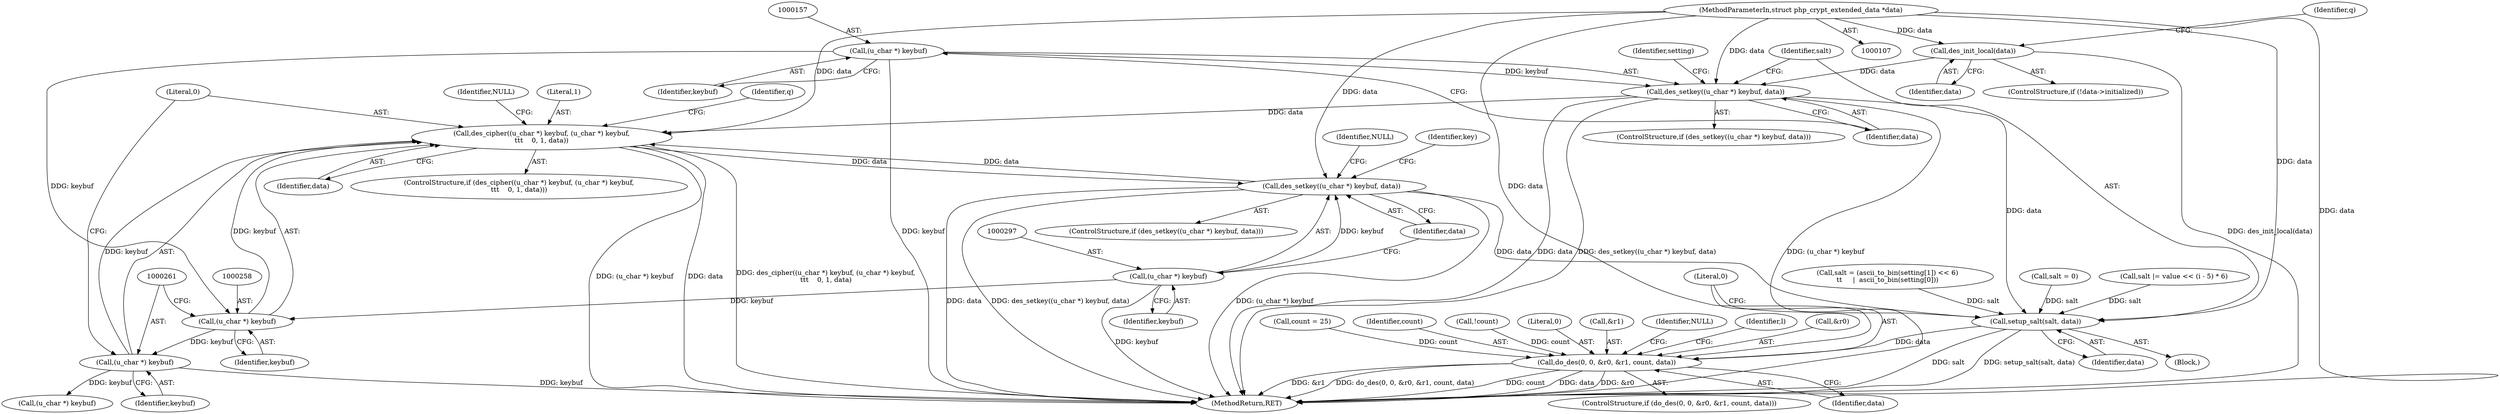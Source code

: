 digraph "0_php_aab49e934de1fff046e659cbec46e3d053b41c34@pointer" {
"1000256" [label="(Call,des_cipher((u_char *) keybuf, (u_char *) keybuf,\n\t\t\t    0, 1, data))"];
"1000257" [label="(Call,(u_char *) keybuf)"];
"1000296" [label="(Call,(u_char *) keybuf)"];
"1000156" [label="(Call,(u_char *) keybuf)"];
"1000260" [label="(Call,(u_char *) keybuf)"];
"1000155" [label="(Call,des_setkey((u_char *) keybuf, data))"];
"1000126" [label="(Call,des_init_local(data))"];
"1000110" [label="(MethodParameterIn,struct php_crypt_extended_data *data)"];
"1000295" [label="(Call,des_setkey((u_char *) keybuf, data))"];
"1000256" [label="(Call,des_cipher((u_char *) keybuf, (u_char *) keybuf,\n\t\t\t    0, 1, data))"];
"1000381" [label="(Call,setup_salt(salt, data))"];
"1000385" [label="(Call,do_des(0, 0, &r0, &r1, count, data))"];
"1000154" [label="(ControlStructure,if (des_setkey((u_char *) keybuf, data)))"];
"1000260" [label="(Call,(u_char *) keybuf)"];
"1000269" [label="(Identifier,q)"];
"1000110" [label="(MethodParameterIn,struct php_crypt_extended_data *data)"];
"1000387" [label="(Literal,0)"];
"1000256" [label="(Call,des_cipher((u_char *) keybuf, (u_char *) keybuf,\n\t\t\t    0, 1, data))"];
"1000163" [label="(Identifier,setting)"];
"1000253" [label="(Identifier,key)"];
"1000390" [label="(Call,&r1)"];
"1000155" [label="(Call,des_setkey((u_char *) keybuf, data))"];
"1000296" [label="(Call,(u_char *) keybuf)"];
"1000294" [label="(ControlStructure,if (des_setkey((u_char *) keybuf, data)))"];
"1000216" [label="(Call,salt = 0)"];
"1000395" [label="(Identifier,NULL)"];
"1000301" [label="(Identifier,NULL)"];
"1000298" [label="(Identifier,keybuf)"];
"1000397" [label="(Identifier,l)"];
"1000270" [label="(Call,(u_char *) keybuf)"];
"1000159" [label="(Identifier,data)"];
"1000259" [label="(Identifier,keybuf)"];
"1000257" [label="(Call,(u_char *) keybuf)"];
"1000265" [label="(Identifier,data)"];
"1000299" [label="(Identifier,data)"];
"1000262" [label="(Identifier,keybuf)"];
"1000383" [label="(Identifier,data)"];
"1000267" [label="(Identifier,NULL)"];
"1000388" [label="(Call,&r0)"];
"1000295" [label="(Call,des_setkey((u_char *) keybuf, data))"];
"1000242" [label="(Call,salt |= value << (i - 5) * 6)"];
"1000326" [label="(Call,count = 25)"];
"1000264" [label="(Literal,1)"];
"1000382" [label="(Identifier,salt)"];
"1000381" [label="(Call,setup_salt(salt, data))"];
"1000127" [label="(Identifier,data)"];
"1000386" [label="(Literal,0)"];
"1000392" [label="(Identifier,count)"];
"1000341" [label="(Call,salt = (ascii_to_bin(setting[1]) << 6)\n\t\t     |  ascii_to_bin(setting[0]))"];
"1000207" [label="(Call,!count)"];
"1000540" [label="(MethodReturn,RET)"];
"1000384" [label="(ControlStructure,if (do_des(0, 0, &r0, &r1, count, data)))"];
"1000255" [label="(ControlStructure,if (des_cipher((u_char *) keybuf, (u_char *) keybuf,\n\t\t\t    0, 1, data)))"];
"1000156" [label="(Call,(u_char *) keybuf)"];
"1000121" [label="(ControlStructure,if (!data->initialized))"];
"1000385" [label="(Call,do_des(0, 0, &r0, &r1, count, data))"];
"1000393" [label="(Identifier,data)"];
"1000263" [label="(Literal,0)"];
"1000158" [label="(Identifier,keybuf)"];
"1000126" [label="(Call,des_init_local(data))"];
"1000129" [label="(Identifier,q)"];
"1000111" [label="(Block,)"];
"1000256" -> "1000255"  [label="AST: "];
"1000256" -> "1000265"  [label="CFG: "];
"1000257" -> "1000256"  [label="AST: "];
"1000260" -> "1000256"  [label="AST: "];
"1000263" -> "1000256"  [label="AST: "];
"1000264" -> "1000256"  [label="AST: "];
"1000265" -> "1000256"  [label="AST: "];
"1000267" -> "1000256"  [label="CFG: "];
"1000269" -> "1000256"  [label="CFG: "];
"1000256" -> "1000540"  [label="DDG: (u_char *) keybuf"];
"1000256" -> "1000540"  [label="DDG: data"];
"1000256" -> "1000540"  [label="DDG: des_cipher((u_char *) keybuf, (u_char *) keybuf,\n\t\t\t    0, 1, data)"];
"1000257" -> "1000256"  [label="DDG: keybuf"];
"1000260" -> "1000256"  [label="DDG: keybuf"];
"1000155" -> "1000256"  [label="DDG: data"];
"1000295" -> "1000256"  [label="DDG: data"];
"1000110" -> "1000256"  [label="DDG: data"];
"1000256" -> "1000295"  [label="DDG: data"];
"1000257" -> "1000259"  [label="CFG: "];
"1000258" -> "1000257"  [label="AST: "];
"1000259" -> "1000257"  [label="AST: "];
"1000261" -> "1000257"  [label="CFG: "];
"1000296" -> "1000257"  [label="DDG: keybuf"];
"1000156" -> "1000257"  [label="DDG: keybuf"];
"1000257" -> "1000260"  [label="DDG: keybuf"];
"1000296" -> "1000295"  [label="AST: "];
"1000296" -> "1000298"  [label="CFG: "];
"1000297" -> "1000296"  [label="AST: "];
"1000298" -> "1000296"  [label="AST: "];
"1000299" -> "1000296"  [label="CFG: "];
"1000296" -> "1000540"  [label="DDG: keybuf"];
"1000296" -> "1000295"  [label="DDG: keybuf"];
"1000156" -> "1000155"  [label="AST: "];
"1000156" -> "1000158"  [label="CFG: "];
"1000157" -> "1000156"  [label="AST: "];
"1000158" -> "1000156"  [label="AST: "];
"1000159" -> "1000156"  [label="CFG: "];
"1000156" -> "1000540"  [label="DDG: keybuf"];
"1000156" -> "1000155"  [label="DDG: keybuf"];
"1000260" -> "1000262"  [label="CFG: "];
"1000261" -> "1000260"  [label="AST: "];
"1000262" -> "1000260"  [label="AST: "];
"1000263" -> "1000260"  [label="CFG: "];
"1000260" -> "1000540"  [label="DDG: keybuf"];
"1000260" -> "1000270"  [label="DDG: keybuf"];
"1000155" -> "1000154"  [label="AST: "];
"1000155" -> "1000159"  [label="CFG: "];
"1000159" -> "1000155"  [label="AST: "];
"1000163" -> "1000155"  [label="CFG: "];
"1000382" -> "1000155"  [label="CFG: "];
"1000155" -> "1000540"  [label="DDG: data"];
"1000155" -> "1000540"  [label="DDG: des_setkey((u_char *) keybuf, data)"];
"1000155" -> "1000540"  [label="DDG: (u_char *) keybuf"];
"1000126" -> "1000155"  [label="DDG: data"];
"1000110" -> "1000155"  [label="DDG: data"];
"1000155" -> "1000381"  [label="DDG: data"];
"1000126" -> "1000121"  [label="AST: "];
"1000126" -> "1000127"  [label="CFG: "];
"1000127" -> "1000126"  [label="AST: "];
"1000129" -> "1000126"  [label="CFG: "];
"1000126" -> "1000540"  [label="DDG: des_init_local(data)"];
"1000110" -> "1000126"  [label="DDG: data"];
"1000110" -> "1000107"  [label="AST: "];
"1000110" -> "1000540"  [label="DDG: data"];
"1000110" -> "1000295"  [label="DDG: data"];
"1000110" -> "1000381"  [label="DDG: data"];
"1000110" -> "1000385"  [label="DDG: data"];
"1000295" -> "1000294"  [label="AST: "];
"1000295" -> "1000299"  [label="CFG: "];
"1000299" -> "1000295"  [label="AST: "];
"1000253" -> "1000295"  [label="CFG: "];
"1000301" -> "1000295"  [label="CFG: "];
"1000295" -> "1000540"  [label="DDG: (u_char *) keybuf"];
"1000295" -> "1000540"  [label="DDG: data"];
"1000295" -> "1000540"  [label="DDG: des_setkey((u_char *) keybuf, data)"];
"1000295" -> "1000381"  [label="DDG: data"];
"1000381" -> "1000111"  [label="AST: "];
"1000381" -> "1000383"  [label="CFG: "];
"1000382" -> "1000381"  [label="AST: "];
"1000383" -> "1000381"  [label="AST: "];
"1000386" -> "1000381"  [label="CFG: "];
"1000381" -> "1000540"  [label="DDG: salt"];
"1000381" -> "1000540"  [label="DDG: setup_salt(salt, data)"];
"1000216" -> "1000381"  [label="DDG: salt"];
"1000341" -> "1000381"  [label="DDG: salt"];
"1000242" -> "1000381"  [label="DDG: salt"];
"1000381" -> "1000385"  [label="DDG: data"];
"1000385" -> "1000384"  [label="AST: "];
"1000385" -> "1000393"  [label="CFG: "];
"1000386" -> "1000385"  [label="AST: "];
"1000387" -> "1000385"  [label="AST: "];
"1000388" -> "1000385"  [label="AST: "];
"1000390" -> "1000385"  [label="AST: "];
"1000392" -> "1000385"  [label="AST: "];
"1000393" -> "1000385"  [label="AST: "];
"1000395" -> "1000385"  [label="CFG: "];
"1000397" -> "1000385"  [label="CFG: "];
"1000385" -> "1000540"  [label="DDG: count"];
"1000385" -> "1000540"  [label="DDG: data"];
"1000385" -> "1000540"  [label="DDG: &r0"];
"1000385" -> "1000540"  [label="DDG: &r1"];
"1000385" -> "1000540"  [label="DDG: do_des(0, 0, &r0, &r1, count, data)"];
"1000207" -> "1000385"  [label="DDG: count"];
"1000326" -> "1000385"  [label="DDG: count"];
}
